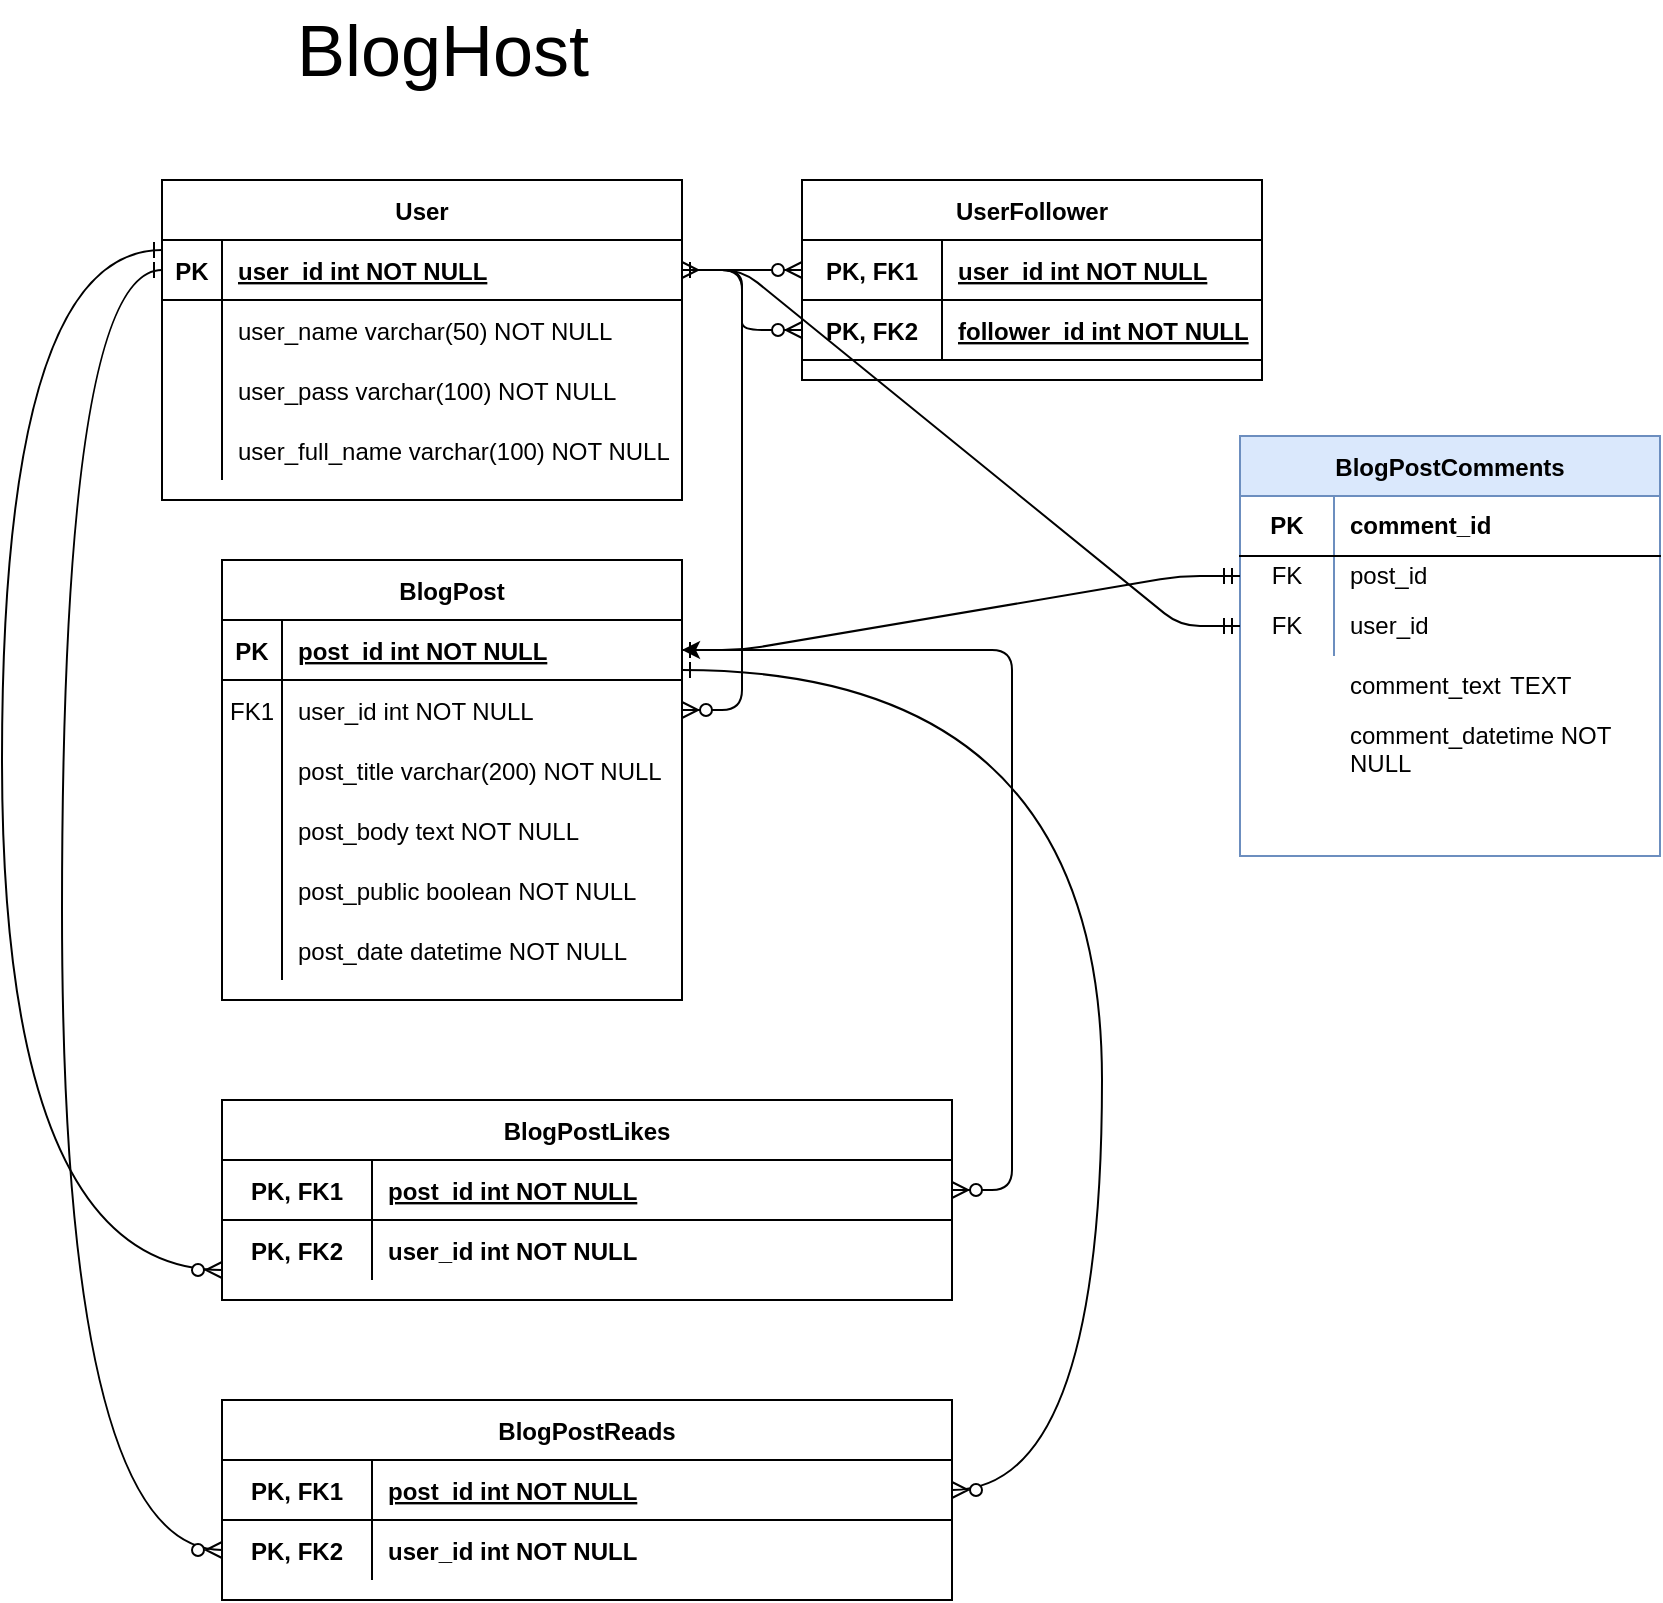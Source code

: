 <mxfile>
    <diagram id="R2lEEEUBdFMjLlhIrx00" name="Page-1">
        <mxGraphModel dx="1374" dy="920" grid="1" gridSize="10" guides="1" tooltips="1" connect="1" arrows="1" fold="1" page="1" pageScale="1" pageWidth="850" pageHeight="1100" math="0" shadow="0" extFonts="Permanent Marker^https://fonts.googleapis.com/css?family=Permanent+Marker">
            <root>
                <mxCell id="0"/>
                <mxCell id="1" parent="0"/>
                <mxCell id="C-vyLk0tnHw3VtMMgP7b-1" value="" style="edgeStyle=entityRelationEdgeStyle;endArrow=ERzeroToMany;startArrow=ERone;endFill=1;startFill=0;" parent="1" source="C-vyLk0tnHw3VtMMgP7b-24" target="C-vyLk0tnHw3VtMMgP7b-6" edge="1">
                    <mxGeometry width="100" height="100" relative="1" as="geometry">
                        <mxPoint x="251" y="812" as="sourcePoint"/>
                        <mxPoint x="351" y="712" as="targetPoint"/>
                    </mxGeometry>
                </mxCell>
                <mxCell id="C-vyLk0tnHw3VtMMgP7b-2" value="BlogPost" style="shape=table;startSize=30;container=1;collapsible=1;childLayout=tableLayout;fixedRows=1;rowLines=0;fontStyle=1;align=center;resizeLast=1;" parent="1" vertex="1">
                    <mxGeometry x="121" y="322" width="230" height="220" as="geometry"/>
                </mxCell>
                <mxCell id="C-vyLk0tnHw3VtMMgP7b-3" value="" style="shape=partialRectangle;collapsible=0;dropTarget=0;pointerEvents=0;fillColor=none;points=[[0,0.5],[1,0.5]];portConstraint=eastwest;top=0;left=0;right=0;bottom=1;" parent="C-vyLk0tnHw3VtMMgP7b-2" vertex="1">
                    <mxGeometry y="30" width="230" height="30" as="geometry"/>
                </mxCell>
                <mxCell id="C-vyLk0tnHw3VtMMgP7b-4" value="PK" style="shape=partialRectangle;overflow=hidden;connectable=0;fillColor=none;top=0;left=0;bottom=0;right=0;fontStyle=1;" parent="C-vyLk0tnHw3VtMMgP7b-3" vertex="1">
                    <mxGeometry width="30" height="30" as="geometry"/>
                </mxCell>
                <mxCell id="C-vyLk0tnHw3VtMMgP7b-5" value="post_id int NOT NULL " style="shape=partialRectangle;overflow=hidden;connectable=0;fillColor=none;top=0;left=0;bottom=0;right=0;align=left;spacingLeft=6;fontStyle=5;" parent="C-vyLk0tnHw3VtMMgP7b-3" vertex="1">
                    <mxGeometry x="30" width="200" height="30" as="geometry"/>
                </mxCell>
                <mxCell id="C-vyLk0tnHw3VtMMgP7b-6" value="" style="shape=partialRectangle;collapsible=0;dropTarget=0;pointerEvents=0;fillColor=none;points=[[0,0.5],[1,0.5]];portConstraint=eastwest;top=0;left=0;right=0;bottom=0;" parent="C-vyLk0tnHw3VtMMgP7b-2" vertex="1">
                    <mxGeometry y="60" width="230" height="30" as="geometry"/>
                </mxCell>
                <mxCell id="C-vyLk0tnHw3VtMMgP7b-7" value="FK1" style="shape=partialRectangle;overflow=hidden;connectable=0;fillColor=none;top=0;left=0;bottom=0;right=0;" parent="C-vyLk0tnHw3VtMMgP7b-6" vertex="1">
                    <mxGeometry width="30" height="30" as="geometry"/>
                </mxCell>
                <mxCell id="C-vyLk0tnHw3VtMMgP7b-8" value="user_id int NOT NULL" style="shape=partialRectangle;overflow=hidden;connectable=0;fillColor=none;top=0;left=0;bottom=0;right=0;align=left;spacingLeft=6;fontStyle=0" parent="C-vyLk0tnHw3VtMMgP7b-6" vertex="1">
                    <mxGeometry x="30" width="200" height="30" as="geometry"/>
                </mxCell>
                <mxCell id="tpVRgbei8KWrBZzYqUh3-10" value="" style="shape=partialRectangle;collapsible=0;dropTarget=0;pointerEvents=0;fillColor=none;points=[[0,0.5],[1,0.5]];portConstraint=eastwest;top=0;left=0;right=0;bottom=0;" parent="C-vyLk0tnHw3VtMMgP7b-2" vertex="1">
                    <mxGeometry y="90" width="230" height="30" as="geometry"/>
                </mxCell>
                <mxCell id="tpVRgbei8KWrBZzYqUh3-11" value="" style="shape=partialRectangle;overflow=hidden;connectable=0;fillColor=none;top=0;left=0;bottom=0;right=0;" parent="tpVRgbei8KWrBZzYqUh3-10" vertex="1">
                    <mxGeometry width="30" height="30" as="geometry"/>
                </mxCell>
                <mxCell id="tpVRgbei8KWrBZzYqUh3-12" value="post_title varchar(200) NOT NULL" style="shape=partialRectangle;overflow=hidden;connectable=0;fillColor=none;top=0;left=0;bottom=0;right=0;align=left;spacingLeft=6;" parent="tpVRgbei8KWrBZzYqUh3-10" vertex="1">
                    <mxGeometry x="30" width="200" height="30" as="geometry"/>
                </mxCell>
                <mxCell id="tpVRgbei8KWrBZzYqUh3-13" value="" style="shape=partialRectangle;collapsible=0;dropTarget=0;pointerEvents=0;fillColor=none;points=[[0,0.5],[1,0.5]];portConstraint=eastwest;top=0;left=0;right=0;bottom=0;" parent="C-vyLk0tnHw3VtMMgP7b-2" vertex="1">
                    <mxGeometry y="120" width="230" height="30" as="geometry"/>
                </mxCell>
                <mxCell id="tpVRgbei8KWrBZzYqUh3-14" value="" style="shape=partialRectangle;overflow=hidden;connectable=0;fillColor=none;top=0;left=0;bottom=0;right=0;" parent="tpVRgbei8KWrBZzYqUh3-13" vertex="1">
                    <mxGeometry width="30" height="30" as="geometry"/>
                </mxCell>
                <mxCell id="tpVRgbei8KWrBZzYqUh3-15" value="post_body text NOT NULL" style="shape=partialRectangle;overflow=hidden;connectable=0;fillColor=none;top=0;left=0;bottom=0;right=0;align=left;spacingLeft=6;" parent="tpVRgbei8KWrBZzYqUh3-13" vertex="1">
                    <mxGeometry x="30" width="200" height="30" as="geometry"/>
                </mxCell>
                <mxCell id="tpVRgbei8KWrBZzYqUh3-16" value="" style="shape=partialRectangle;collapsible=0;dropTarget=0;pointerEvents=0;fillColor=none;points=[[0,0.5],[1,0.5]];portConstraint=eastwest;top=0;left=0;right=0;bottom=0;" parent="C-vyLk0tnHw3VtMMgP7b-2" vertex="1">
                    <mxGeometry y="150" width="230" height="30" as="geometry"/>
                </mxCell>
                <mxCell id="tpVRgbei8KWrBZzYqUh3-17" value="" style="shape=partialRectangle;overflow=hidden;connectable=0;fillColor=none;top=0;left=0;bottom=0;right=0;" parent="tpVRgbei8KWrBZzYqUh3-16" vertex="1">
                    <mxGeometry width="30" height="30" as="geometry"/>
                </mxCell>
                <mxCell id="tpVRgbei8KWrBZzYqUh3-18" value="post_public boolean NOT NULL" style="shape=partialRectangle;overflow=hidden;connectable=0;fillColor=none;top=0;left=0;bottom=0;right=0;align=left;spacingLeft=6;" parent="tpVRgbei8KWrBZzYqUh3-16" vertex="1">
                    <mxGeometry x="30" width="200" height="30" as="geometry"/>
                </mxCell>
                <mxCell id="C-vyLk0tnHw3VtMMgP7b-9" value="" style="shape=partialRectangle;collapsible=0;dropTarget=0;pointerEvents=0;fillColor=none;points=[[0,0.5],[1,0.5]];portConstraint=eastwest;top=0;left=0;right=0;bottom=0;" parent="C-vyLk0tnHw3VtMMgP7b-2" vertex="1">
                    <mxGeometry y="180" width="230" height="30" as="geometry"/>
                </mxCell>
                <mxCell id="C-vyLk0tnHw3VtMMgP7b-10" value="" style="shape=partialRectangle;overflow=hidden;connectable=0;fillColor=none;top=0;left=0;bottom=0;right=0;" parent="C-vyLk0tnHw3VtMMgP7b-9" vertex="1">
                    <mxGeometry width="30" height="30" as="geometry"/>
                </mxCell>
                <mxCell id="C-vyLk0tnHw3VtMMgP7b-11" value="post_date datetime NOT NULL" style="shape=partialRectangle;overflow=hidden;connectable=0;fillColor=none;top=0;left=0;bottom=0;right=0;align=left;spacingLeft=6;" parent="C-vyLk0tnHw3VtMMgP7b-9" vertex="1">
                    <mxGeometry x="30" width="200" height="30" as="geometry"/>
                </mxCell>
                <mxCell id="tpVRgbei8KWrBZzYqUh3-22" value="BlogPostLikes" style="shape=table;startSize=30;container=1;collapsible=1;childLayout=tableLayout;fixedRows=1;rowLines=0;fontStyle=1;align=center;resizeLast=1;" parent="1" vertex="1">
                    <mxGeometry x="121" y="592" width="365" height="100" as="geometry"/>
                </mxCell>
                <mxCell id="tpVRgbei8KWrBZzYqUh3-23" value="" style="shape=partialRectangle;collapsible=0;dropTarget=0;pointerEvents=0;fillColor=none;points=[[0,0.5],[1,0.5]];portConstraint=eastwest;top=0;left=0;right=0;bottom=1;" parent="tpVRgbei8KWrBZzYqUh3-22" vertex="1">
                    <mxGeometry y="30" width="365" height="30" as="geometry"/>
                </mxCell>
                <mxCell id="tpVRgbei8KWrBZzYqUh3-24" value="PK, FK1" style="shape=partialRectangle;overflow=hidden;connectable=0;fillColor=none;top=0;left=0;bottom=0;right=0;fontStyle=1;" parent="tpVRgbei8KWrBZzYqUh3-23" vertex="1">
                    <mxGeometry width="75" height="30" as="geometry"/>
                </mxCell>
                <mxCell id="tpVRgbei8KWrBZzYqUh3-25" value="post_id int NOT NULL " style="shape=partialRectangle;overflow=hidden;connectable=0;fillColor=none;top=0;left=0;bottom=0;right=0;align=left;spacingLeft=6;fontStyle=5;" parent="tpVRgbei8KWrBZzYqUh3-23" vertex="1">
                    <mxGeometry x="75" width="290" height="30" as="geometry"/>
                </mxCell>
                <mxCell id="tpVRgbei8KWrBZzYqUh3-26" value="" style="shape=partialRectangle;collapsible=0;dropTarget=0;pointerEvents=0;fillColor=none;points=[[0,0.5],[1,0.5]];portConstraint=eastwest;top=0;left=0;right=0;bottom=0;" parent="tpVRgbei8KWrBZzYqUh3-22" vertex="1">
                    <mxGeometry y="60" width="365" height="30" as="geometry"/>
                </mxCell>
                <mxCell id="tpVRgbei8KWrBZzYqUh3-27" value="PK, FK2" style="shape=partialRectangle;overflow=hidden;connectable=0;fillColor=none;top=0;left=0;bottom=0;right=0;fontStyle=1" parent="tpVRgbei8KWrBZzYqUh3-26" vertex="1">
                    <mxGeometry width="75" height="30" as="geometry"/>
                </mxCell>
                <mxCell id="tpVRgbei8KWrBZzYqUh3-28" value="user_id int NOT NULL" style="shape=partialRectangle;overflow=hidden;connectable=0;fillColor=none;top=0;left=0;bottom=0;right=0;align=left;spacingLeft=6;fontStyle=1" parent="tpVRgbei8KWrBZzYqUh3-26" vertex="1">
                    <mxGeometry x="75" width="290" height="30" as="geometry"/>
                </mxCell>
                <mxCell id="tpVRgbei8KWrBZzYqUh3-63" value="BlogPostReads" style="shape=table;startSize=30;container=1;collapsible=1;childLayout=tableLayout;fixedRows=1;rowLines=0;fontStyle=1;align=center;resizeLast=1;" parent="1" vertex="1">
                    <mxGeometry x="121" y="742" width="365" height="100" as="geometry"/>
                </mxCell>
                <mxCell id="tpVRgbei8KWrBZzYqUh3-64" value="" style="shape=partialRectangle;collapsible=0;dropTarget=0;pointerEvents=0;fillColor=none;points=[[0,0.5],[1,0.5]];portConstraint=eastwest;top=0;left=0;right=0;bottom=1;" parent="tpVRgbei8KWrBZzYqUh3-63" vertex="1">
                    <mxGeometry y="30" width="365" height="30" as="geometry"/>
                </mxCell>
                <mxCell id="tpVRgbei8KWrBZzYqUh3-65" value="PK, FK1" style="shape=partialRectangle;overflow=hidden;connectable=0;fillColor=none;top=0;left=0;bottom=0;right=0;fontStyle=1;" parent="tpVRgbei8KWrBZzYqUh3-64" vertex="1">
                    <mxGeometry width="75" height="30" as="geometry"/>
                </mxCell>
                <mxCell id="tpVRgbei8KWrBZzYqUh3-66" value="post_id int NOT NULL " style="shape=partialRectangle;overflow=hidden;connectable=0;fillColor=none;top=0;left=0;bottom=0;right=0;align=left;spacingLeft=6;fontStyle=5;" parent="tpVRgbei8KWrBZzYqUh3-64" vertex="1">
                    <mxGeometry x="75" width="290" height="30" as="geometry"/>
                </mxCell>
                <mxCell id="tpVRgbei8KWrBZzYqUh3-67" value="" style="shape=partialRectangle;collapsible=0;dropTarget=0;pointerEvents=0;fillColor=none;points=[[0,0.5],[1,0.5]];portConstraint=eastwest;top=0;left=0;right=0;bottom=0;" parent="tpVRgbei8KWrBZzYqUh3-63" vertex="1">
                    <mxGeometry y="60" width="365" height="30" as="geometry"/>
                </mxCell>
                <mxCell id="tpVRgbei8KWrBZzYqUh3-68" value="PK, FK2" style="shape=partialRectangle;overflow=hidden;connectable=0;fillColor=none;top=0;left=0;bottom=0;right=0;fontStyle=1" parent="tpVRgbei8KWrBZzYqUh3-67" vertex="1">
                    <mxGeometry width="75" height="30" as="geometry"/>
                </mxCell>
                <mxCell id="tpVRgbei8KWrBZzYqUh3-69" value="user_id int NOT NULL" style="shape=partialRectangle;overflow=hidden;connectable=0;fillColor=none;top=0;left=0;bottom=0;right=0;align=left;spacingLeft=6;fontStyle=1" parent="tpVRgbei8KWrBZzYqUh3-67" vertex="1">
                    <mxGeometry x="75" width="290" height="30" as="geometry"/>
                </mxCell>
                <mxCell id="C-vyLk0tnHw3VtMMgP7b-23" value="User" style="shape=table;startSize=30;container=1;collapsible=1;childLayout=tableLayout;fixedRows=1;rowLines=0;fontStyle=1;align=center;resizeLast=1;" parent="1" vertex="1">
                    <mxGeometry x="91" y="132" width="260" height="160" as="geometry"/>
                </mxCell>
                <mxCell id="C-vyLk0tnHw3VtMMgP7b-24" value="" style="shape=partialRectangle;collapsible=0;dropTarget=0;pointerEvents=0;fillColor=none;points=[[0,0.5],[1,0.5]];portConstraint=eastwest;top=0;left=0;right=0;bottom=1;" parent="C-vyLk0tnHw3VtMMgP7b-23" vertex="1">
                    <mxGeometry y="30" width="260" height="30" as="geometry"/>
                </mxCell>
                <mxCell id="C-vyLk0tnHw3VtMMgP7b-25" value="PK" style="shape=partialRectangle;overflow=hidden;connectable=0;fillColor=none;top=0;left=0;bottom=0;right=0;fontStyle=1;" parent="C-vyLk0tnHw3VtMMgP7b-24" vertex="1">
                    <mxGeometry width="30" height="30" as="geometry"/>
                </mxCell>
                <mxCell id="C-vyLk0tnHw3VtMMgP7b-26" value="user_id int NOT NULL " style="shape=partialRectangle;overflow=hidden;connectable=0;fillColor=none;top=0;left=0;bottom=0;right=0;align=left;spacingLeft=6;fontStyle=5;" parent="C-vyLk0tnHw3VtMMgP7b-24" vertex="1">
                    <mxGeometry x="30" width="230" height="30" as="geometry"/>
                </mxCell>
                <mxCell id="C-vyLk0tnHw3VtMMgP7b-27" value="" style="shape=partialRectangle;collapsible=0;dropTarget=0;pointerEvents=0;fillColor=none;points=[[0,0.5],[1,0.5]];portConstraint=eastwest;top=0;left=0;right=0;bottom=0;" parent="C-vyLk0tnHw3VtMMgP7b-23" vertex="1">
                    <mxGeometry y="60" width="260" height="30" as="geometry"/>
                </mxCell>
                <mxCell id="C-vyLk0tnHw3VtMMgP7b-28" value="" style="shape=partialRectangle;overflow=hidden;connectable=0;fillColor=none;top=0;left=0;bottom=0;right=0;" parent="C-vyLk0tnHw3VtMMgP7b-27" vertex="1">
                    <mxGeometry width="30" height="30" as="geometry"/>
                </mxCell>
                <mxCell id="C-vyLk0tnHw3VtMMgP7b-29" value="user_name varchar(50) NOT NULL" style="shape=partialRectangle;overflow=hidden;connectable=0;fillColor=none;top=0;left=0;bottom=0;right=0;align=left;spacingLeft=6;" parent="C-vyLk0tnHw3VtMMgP7b-27" vertex="1">
                    <mxGeometry x="30" width="230" height="30" as="geometry"/>
                </mxCell>
                <mxCell id="tpVRgbei8KWrBZzYqUh3-4" value="" style="shape=partialRectangle;collapsible=0;dropTarget=0;pointerEvents=0;fillColor=none;points=[[0,0.5],[1,0.5]];portConstraint=eastwest;top=0;left=0;right=0;bottom=0;" parent="C-vyLk0tnHw3VtMMgP7b-23" vertex="1">
                    <mxGeometry y="90" width="260" height="30" as="geometry"/>
                </mxCell>
                <mxCell id="tpVRgbei8KWrBZzYqUh3-5" value="" style="shape=partialRectangle;overflow=hidden;connectable=0;fillColor=none;top=0;left=0;bottom=0;right=0;" parent="tpVRgbei8KWrBZzYqUh3-4" vertex="1">
                    <mxGeometry width="30" height="30" as="geometry"/>
                </mxCell>
                <mxCell id="tpVRgbei8KWrBZzYqUh3-6" value="user_pass varchar(100) NOT NULL" style="shape=partialRectangle;overflow=hidden;connectable=0;fillColor=none;top=0;left=0;bottom=0;right=0;align=left;spacingLeft=6;" parent="tpVRgbei8KWrBZzYqUh3-4" vertex="1">
                    <mxGeometry x="30" width="230" height="30" as="geometry"/>
                </mxCell>
                <mxCell id="tpVRgbei8KWrBZzYqUh3-7" value="" style="shape=partialRectangle;collapsible=0;dropTarget=0;pointerEvents=0;fillColor=none;points=[[0,0.5],[1,0.5]];portConstraint=eastwest;top=0;left=0;right=0;bottom=0;" parent="C-vyLk0tnHw3VtMMgP7b-23" vertex="1">
                    <mxGeometry y="120" width="260" height="30" as="geometry"/>
                </mxCell>
                <mxCell id="tpVRgbei8KWrBZzYqUh3-8" value="" style="shape=partialRectangle;overflow=hidden;connectable=0;fillColor=none;top=0;left=0;bottom=0;right=0;" parent="tpVRgbei8KWrBZzYqUh3-7" vertex="1">
                    <mxGeometry width="30" height="30" as="geometry"/>
                </mxCell>
                <mxCell id="tpVRgbei8KWrBZzYqUh3-9" value="user_full_name varchar(100) NOT NULL" style="shape=partialRectangle;overflow=hidden;connectable=0;fillColor=none;top=0;left=0;bottom=0;right=0;align=left;spacingLeft=6;" parent="tpVRgbei8KWrBZzYqUh3-7" vertex="1">
                    <mxGeometry x="30" width="230" height="30" as="geometry"/>
                </mxCell>
                <mxCell id="tpVRgbei8KWrBZzYqUh3-73" value="UserFollower" style="shape=table;startSize=30;container=1;collapsible=1;childLayout=tableLayout;fixedRows=1;rowLines=0;fontStyle=1;align=center;resizeLast=1;" parent="1" vertex="1">
                    <mxGeometry x="411" y="132" width="230" height="100" as="geometry"/>
                </mxCell>
                <mxCell id="tpVRgbei8KWrBZzYqUh3-74" value="" style="shape=partialRectangle;collapsible=0;dropTarget=0;pointerEvents=0;fillColor=none;points=[[0,0.5],[1,0.5]];portConstraint=eastwest;top=0;left=0;right=0;bottom=1;" parent="tpVRgbei8KWrBZzYqUh3-73" vertex="1">
                    <mxGeometry y="30" width="230" height="30" as="geometry"/>
                </mxCell>
                <mxCell id="tpVRgbei8KWrBZzYqUh3-75" value="PK, FK1" style="shape=partialRectangle;overflow=hidden;connectable=0;fillColor=none;top=0;left=0;bottom=0;right=0;fontStyle=1;" parent="tpVRgbei8KWrBZzYqUh3-74" vertex="1">
                    <mxGeometry width="70" height="30" as="geometry"/>
                </mxCell>
                <mxCell id="tpVRgbei8KWrBZzYqUh3-76" value="user_id int NOT NULL " style="shape=partialRectangle;overflow=hidden;connectable=0;fillColor=none;top=0;left=0;bottom=0;right=0;align=left;spacingLeft=6;fontStyle=5;" parent="tpVRgbei8KWrBZzYqUh3-74" vertex="1">
                    <mxGeometry x="70" width="160" height="30" as="geometry"/>
                </mxCell>
                <mxCell id="tpVRgbei8KWrBZzYqUh3-86" value="" style="shape=partialRectangle;collapsible=0;dropTarget=0;pointerEvents=0;fillColor=none;points=[[0,0.5],[1,0.5]];portConstraint=eastwest;top=0;left=0;right=0;bottom=1;" parent="tpVRgbei8KWrBZzYqUh3-73" vertex="1">
                    <mxGeometry y="60" width="230" height="30" as="geometry"/>
                </mxCell>
                <mxCell id="tpVRgbei8KWrBZzYqUh3-87" value="PK, FK2" style="shape=partialRectangle;overflow=hidden;connectable=0;fillColor=none;top=0;left=0;bottom=0;right=0;fontStyle=1;" parent="tpVRgbei8KWrBZzYqUh3-86" vertex="1">
                    <mxGeometry width="70" height="30" as="geometry"/>
                </mxCell>
                <mxCell id="tpVRgbei8KWrBZzYqUh3-88" value="follower_id int NOT NULL " style="shape=partialRectangle;overflow=hidden;connectable=0;fillColor=none;top=0;left=0;bottom=0;right=0;align=left;spacingLeft=6;fontStyle=5;" parent="tpVRgbei8KWrBZzYqUh3-86" vertex="1">
                    <mxGeometry x="70" width="160" height="30" as="geometry"/>
                </mxCell>
                <mxCell id="tpVRgbei8KWrBZzYqUh3-61" value="" style="edgeStyle=entityRelationEdgeStyle;endArrow=ERzeroToMany;startArrow=ERone;endFill=1;startFill=0;" parent="1" source="C-vyLk0tnHw3VtMMgP7b-3" target="tpVRgbei8KWrBZzYqUh3-23" edge="1">
                    <mxGeometry width="100" height="100" relative="1" as="geometry">
                        <mxPoint x="181" y="257" as="sourcePoint"/>
                        <mxPoint x="251" y="287" as="targetPoint"/>
                    </mxGeometry>
                </mxCell>
                <mxCell id="tpVRgbei8KWrBZzYqUh3-70" value="" style="edgeStyle=orthogonalEdgeStyle;endArrow=ERzeroToMany;startArrow=ERone;endFill=1;startFill=0;elbow=vertical;curved=1;" parent="1" source="C-vyLk0tnHw3VtMMgP7b-3" target="tpVRgbei8KWrBZzYqUh3-64" edge="1">
                    <mxGeometry width="100" height="100" relative="1" as="geometry">
                        <mxPoint x="361" y="377" as="sourcePoint"/>
                        <mxPoint x="496" y="647" as="targetPoint"/>
                        <Array as="points">
                            <mxPoint x="561" y="377"/>
                            <mxPoint x="561" y="787"/>
                        </Array>
                    </mxGeometry>
                </mxCell>
                <mxCell id="tpVRgbei8KWrBZzYqUh3-62" value="" style="edgeStyle=orthogonalEdgeStyle;endArrow=ERzeroToMany;startArrow=ERone;endFill=1;startFill=0;curved=1;" parent="1" source="C-vyLk0tnHw3VtMMgP7b-24" target="tpVRgbei8KWrBZzYqUh3-26" edge="1">
                    <mxGeometry width="100" height="100" relative="1" as="geometry">
                        <mxPoint x="181" y="257" as="sourcePoint"/>
                        <mxPoint x="251" y="287" as="targetPoint"/>
                        <Array as="points">
                            <mxPoint x="11" y="167"/>
                            <mxPoint x="11" y="677"/>
                        </Array>
                    </mxGeometry>
                </mxCell>
                <mxCell id="tpVRgbei8KWrBZzYqUh3-71" value="" style="edgeStyle=orthogonalEdgeStyle;endArrow=ERzeroToMany;startArrow=ERone;endFill=1;startFill=0;curved=1;" parent="1" source="C-vyLk0tnHw3VtMMgP7b-24" target="tpVRgbei8KWrBZzYqUh3-67" edge="1">
                    <mxGeometry width="100" height="100" relative="1" as="geometry">
                        <mxPoint x="131" y="177" as="sourcePoint"/>
                        <mxPoint x="131" y="687" as="targetPoint"/>
                        <Array as="points">
                            <mxPoint x="41" y="177"/>
                            <mxPoint x="41" y="817"/>
                        </Array>
                    </mxGeometry>
                </mxCell>
                <mxCell id="tpVRgbei8KWrBZzYqUh3-72" value="BlogHost" style="text;html=1;resizable=0;autosize=1;align=center;verticalAlign=middle;points=[];fillColor=none;strokeColor=none;rounded=0;fontSize=36;" parent="1" vertex="1">
                    <mxGeometry x="151" y="42" width="160" height="50" as="geometry"/>
                </mxCell>
                <mxCell id="tpVRgbei8KWrBZzYqUh3-89" value="" style="edgeStyle=entityRelationEdgeStyle;endArrow=ERzeroToMany;startArrow=ERone;endFill=1;startFill=0;" parent="1" source="C-vyLk0tnHw3VtMMgP7b-24" target="tpVRgbei8KWrBZzYqUh3-74" edge="1">
                    <mxGeometry width="100" height="100" relative="1" as="geometry">
                        <mxPoint x="361" y="187" as="sourcePoint"/>
                        <mxPoint x="361" y="407" as="targetPoint"/>
                    </mxGeometry>
                </mxCell>
                <mxCell id="tpVRgbei8KWrBZzYqUh3-90" value="" style="edgeStyle=entityRelationEdgeStyle;endArrow=ERzeroToMany;startArrow=ERone;endFill=1;startFill=0;" parent="1" source="C-vyLk0tnHw3VtMMgP7b-24" target="tpVRgbei8KWrBZzYqUh3-86" edge="1">
                    <mxGeometry width="100" height="100" relative="1" as="geometry">
                        <mxPoint x="361" y="187" as="sourcePoint"/>
                        <mxPoint x="421" y="187" as="targetPoint"/>
                    </mxGeometry>
                </mxCell>
                <mxCell id="15" value="" style="group" parent="1" vertex="1" connectable="0">
                    <mxGeometry x="630" y="260" width="210" height="210" as="geometry"/>
                </mxCell>
                <mxCell id="2" value="BlogPostComments" style="shape=table;startSize=30;container=1;collapsible=0;childLayout=tableLayout;fixedRows=1;rowLines=0;fontStyle=1;align=center;pointerEvents=1;fillColor=#dae8fc;strokeColor=#6c8ebf;" parent="15" vertex="1">
                    <mxGeometry width="210" height="210" as="geometry"/>
                </mxCell>
                <mxCell id="3" value="" style="shape=partialRectangle;html=1;whiteSpace=wrap;collapsible=0;dropTarget=0;pointerEvents=1;fillColor=none;top=0;left=0;bottom=1;right=0;points=[[0,0.5],[1,0.5]];portConstraint=eastwest;" parent="2" vertex="1">
                    <mxGeometry y="30" width="210" height="30" as="geometry"/>
                </mxCell>
                <mxCell id="4" value="&lt;b&gt;PK&lt;/b&gt;" style="shape=partialRectangle;html=1;whiteSpace=wrap;connectable=0;fillColor=none;top=0;left=0;bottom=0;right=0;overflow=hidden;pointerEvents=1;" parent="3" vertex="1">
                    <mxGeometry width="47" height="30" as="geometry"/>
                </mxCell>
                <mxCell id="5" value="&lt;b&gt;comment_id&lt;/b&gt;" style="shape=partialRectangle;html=1;whiteSpace=wrap;connectable=0;fillColor=none;top=0;left=0;bottom=0;right=0;align=left;spacingLeft=6;overflow=hidden;pointerEvents=1;" parent="3" vertex="1">
                    <mxGeometry x="47" width="163" height="30" as="geometry"/>
                </mxCell>
                <mxCell id="6" value="" style="shape=partialRectangle;html=1;whiteSpace=wrap;collapsible=0;dropTarget=0;pointerEvents=1;fillColor=none;top=0;left=0;bottom=0;right=0;points=[[0,0.5],[1,0.5]];portConstraint=eastwest;" parent="2" vertex="1">
                    <mxGeometry y="60" width="210" height="20" as="geometry"/>
                </mxCell>
                <mxCell id="7" value="FK" style="shape=partialRectangle;html=1;whiteSpace=wrap;connectable=0;fillColor=none;top=0;left=0;bottom=0;right=0;overflow=hidden;pointerEvents=1;" parent="6" vertex="1">
                    <mxGeometry width="47" height="20" as="geometry"/>
                </mxCell>
                <mxCell id="8" value="post_id" style="shape=partialRectangle;html=1;whiteSpace=wrap;connectable=0;fillColor=none;top=0;left=0;bottom=0;right=0;align=left;spacingLeft=6;overflow=hidden;pointerEvents=1;" parent="6" vertex="1">
                    <mxGeometry x="47" width="163" height="20" as="geometry"/>
                </mxCell>
                <mxCell id="9" value="" style="shape=partialRectangle;html=1;whiteSpace=wrap;collapsible=0;dropTarget=0;pointerEvents=1;fillColor=none;top=0;left=0;bottom=0;right=0;points=[[0,0.5],[1,0.5]];portConstraint=eastwest;" parent="2" vertex="1">
                    <mxGeometry y="80" width="210" height="30" as="geometry"/>
                </mxCell>
                <mxCell id="10" value="FK" style="shape=partialRectangle;html=1;whiteSpace=wrap;connectable=0;fillColor=none;top=0;left=0;bottom=0;right=0;overflow=hidden;pointerEvents=1;" parent="9" vertex="1">
                    <mxGeometry width="47" height="30" as="geometry"/>
                </mxCell>
                <mxCell id="11" value="user_id" style="shape=partialRectangle;html=1;whiteSpace=wrap;connectable=0;fillColor=none;top=0;left=0;bottom=0;right=0;align=left;spacingLeft=6;overflow=hidden;pointerEvents=1;" parent="9" vertex="1">
                    <mxGeometry x="47" width="163" height="30" as="geometry"/>
                </mxCell>
                <mxCell id="13" value="comment_text&lt;span style=&quot;white-space: pre&quot;&gt;&#9;&lt;/span&gt;TEXT" style="shape=partialRectangle;html=1;whiteSpace=wrap;connectable=0;fillColor=none;top=0;left=0;bottom=0;right=0;align=left;spacingLeft=6;overflow=hidden;pointerEvents=1;" parent="15" vertex="1">
                    <mxGeometry x="47" y="110" width="133" height="30" as="geometry"/>
                </mxCell>
                <mxCell id="14" value="comment_datetime NOT NULL" style="shape=partialRectangle;html=1;whiteSpace=wrap;connectable=0;fillColor=none;top=0;left=0;bottom=0;right=0;align=left;spacingLeft=6;overflow=hidden;pointerEvents=1;" parent="15" vertex="1">
                    <mxGeometry x="47" y="140" width="143" height="30" as="geometry"/>
                </mxCell>
                <mxCell id="19" style="edgeStyle=entityRelationEdgeStyle;html=1;entryX=1;entryY=0.5;entryDx=0;entryDy=0;startArrow=ERmandOne;startFill=0;" parent="1" source="6" target="C-vyLk0tnHw3VtMMgP7b-3" edge="1">
                    <mxGeometry relative="1" as="geometry"/>
                </mxCell>
                <mxCell id="20" style="edgeStyle=entityRelationEdgeStyle;html=1;startArrow=ERmandOne;startFill=0;endArrow=ERmany;endFill=0;" parent="1" source="9" target="C-vyLk0tnHw3VtMMgP7b-24" edge="1">
                    <mxGeometry relative="1" as="geometry"/>
                </mxCell>
            </root>
        </mxGraphModel>
    </diagram>
</mxfile>